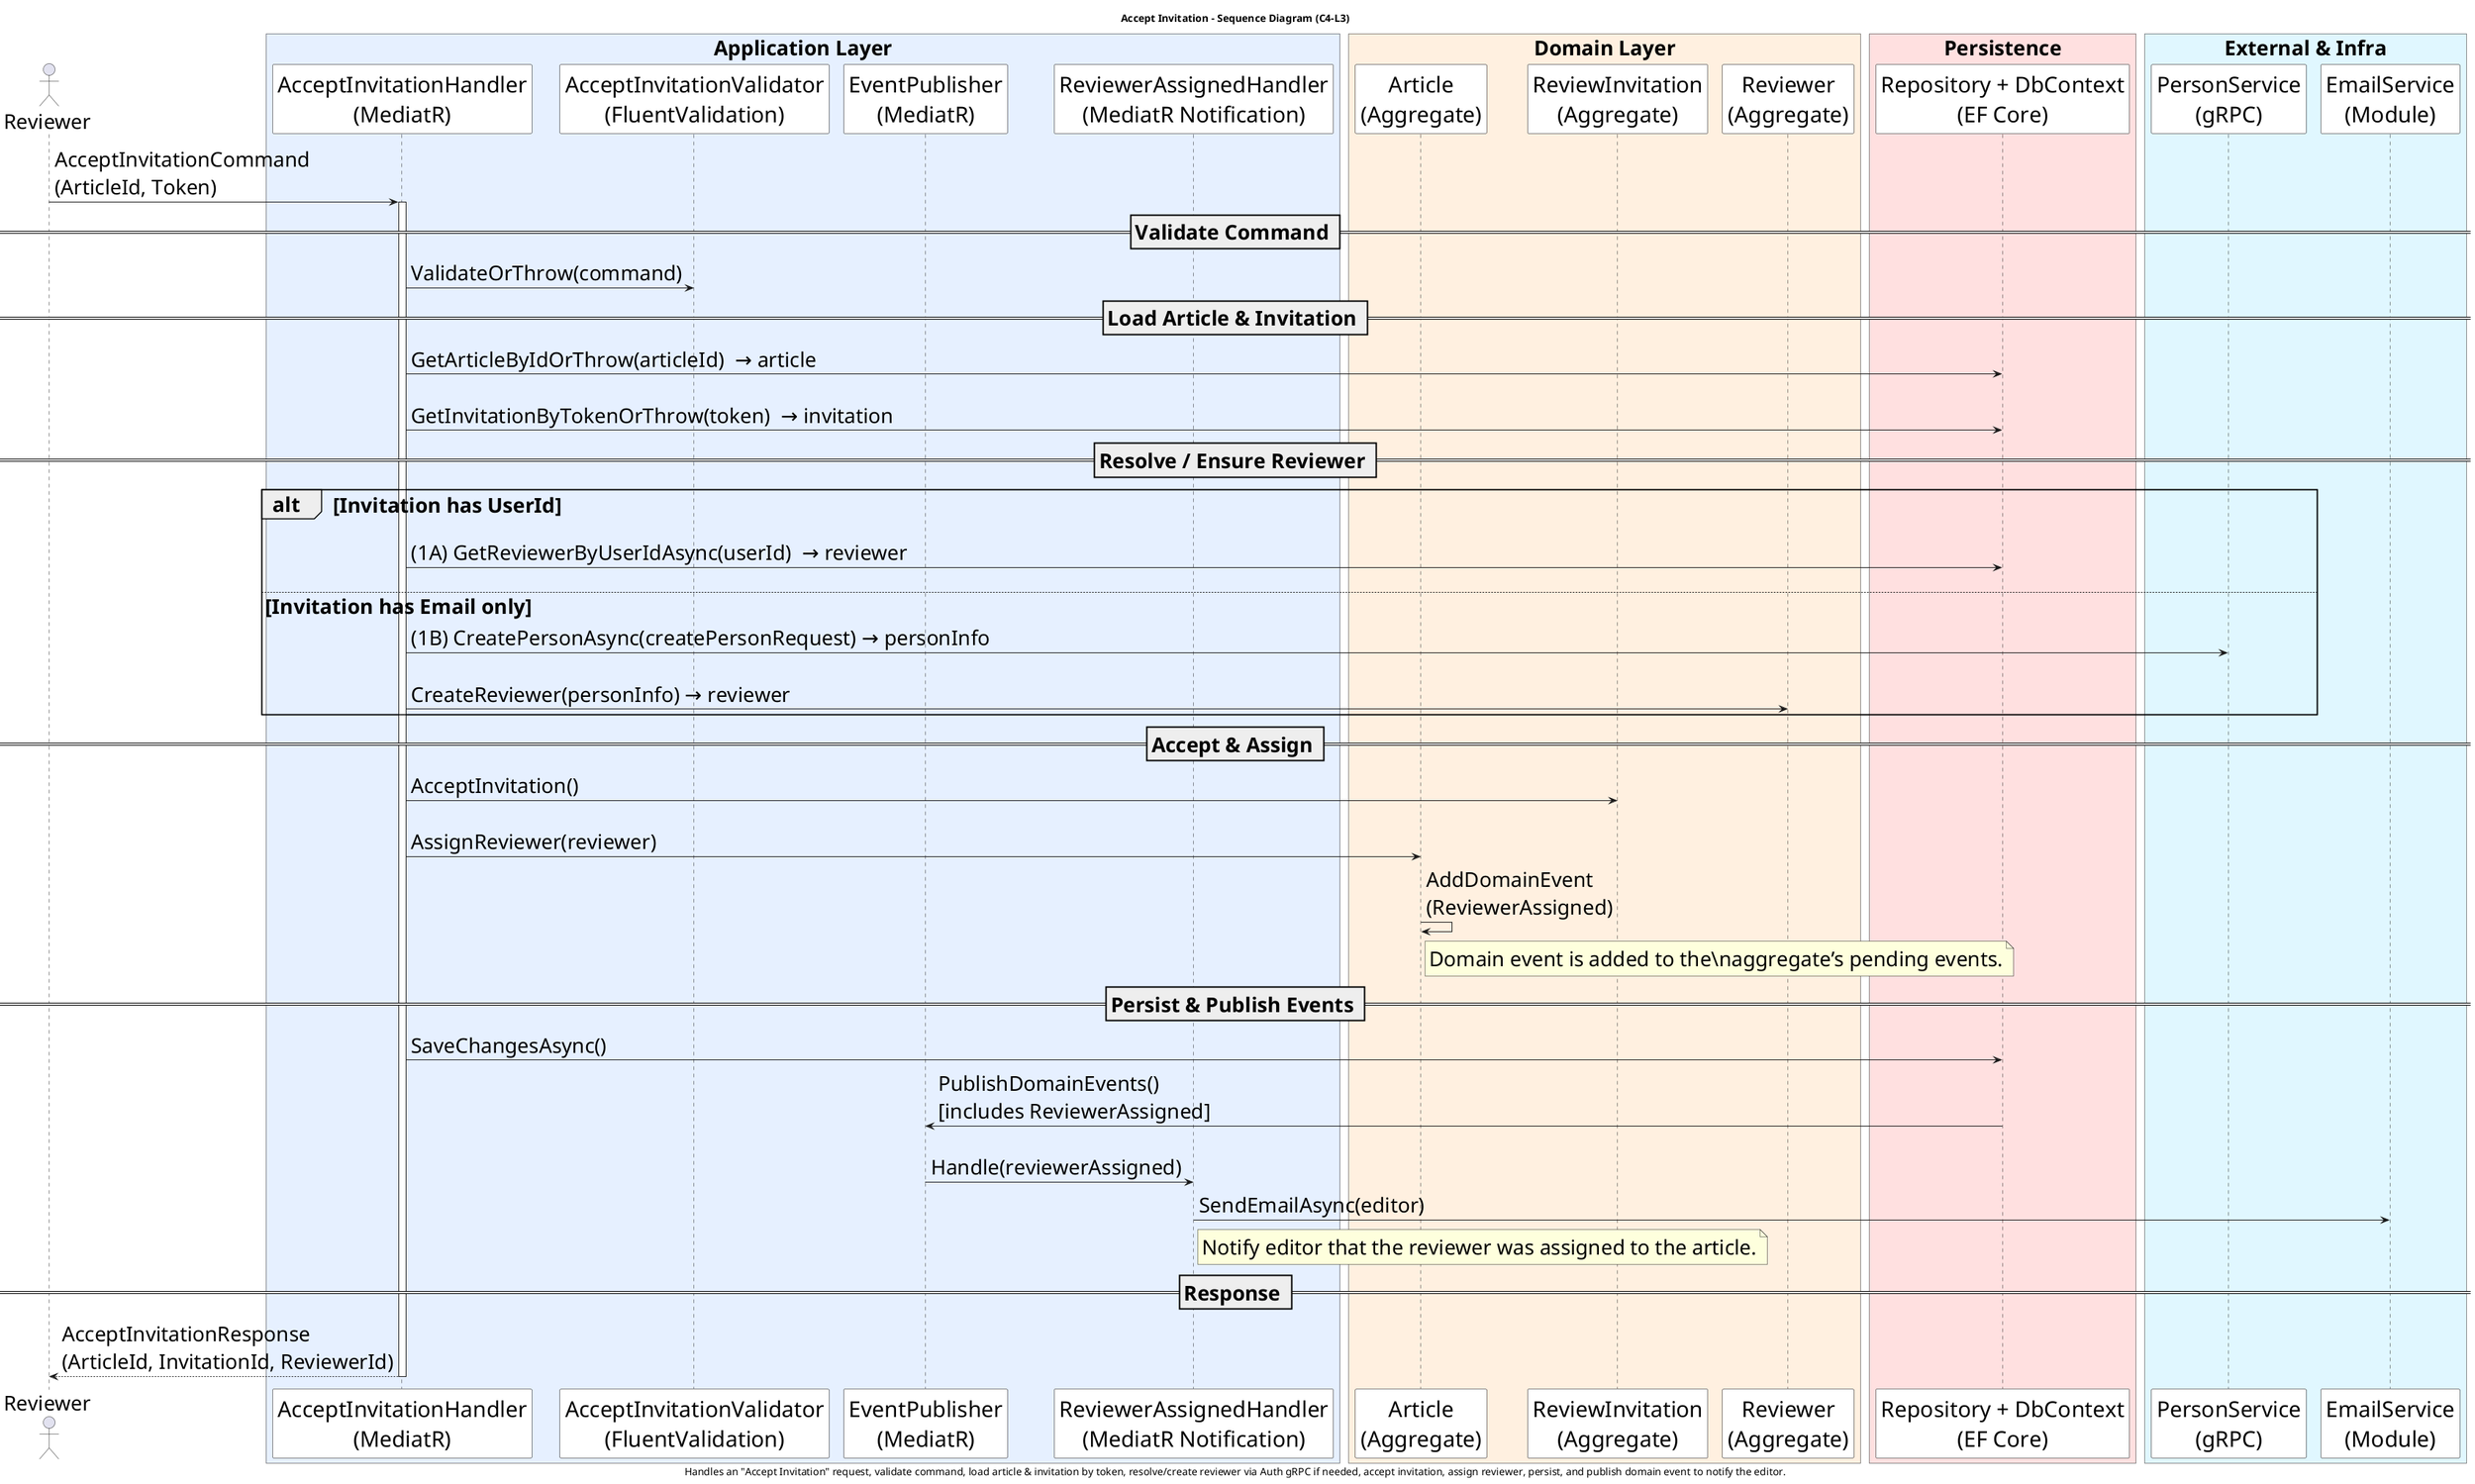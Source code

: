 @startuml
skinparam DefaultFontSize 28
skinparam participant {
  FontSize 30
  BackgroundColor White
  BorderColor Black
}
skinparam ParticipantPadding 5
skinparam BoxPadding 5
skinparam ParticipantBackgroundColor<<Service>> #F2F2F2

'skinparam SequenceDividerFontSize 28
'skinparam SequenceDividerFontStyle bold
'skinparam SequenceDividerBackgroundColor #F3F6FF
'skinparam SequenceDividerBorderColor #C6D1FF


title Accept Invitation – Sequence Diagram (C4-L3)
caption Handles an "Accept Invitation" request, validate command, load article & invitation by token, resolve/create reviewer via Auth gRPC if needed, accept invitation, assign reviewer, persist, and publish domain event to notify the editor.

actor Client as "Reviewer"

box " Application Layer " #E6F0FF
  participant Handler as "AcceptInvitationHandler\n(MediatR)"
  participant Validator as "AcceptInvitationValidator\n(FluentValidation)"
  participant EventPub as "EventPublisher\n(MediatR)"
  participant RAssignedH as "ReviewerAssignedHandler\n(MediatR Notification)"
end box

box " Domain Layer " #FFF0E0
  participant Article as "Article\n(Aggregate)"
  participant Invitation as "ReviewInvitation\n(Aggregate)"
  participant Reviewer as "Reviewer\n(Aggregate)"
end box

box " Persistence " #FFE0E0
  participant Persistence as "Repository + DbContext\n(EF Core)"
end box

box " External & Infra " #E0F7FF
  participant PersonSvc as "PersonService\n(gRPC)"
  participant EmailSvc as "EmailService\n(Module)"
end box

Client -> Handler : AcceptInvitationCommand\n(ArticleId, Token)
activate Handler

== Validate Command ==
Handler -> Validator : ValidateOrThrow(command)

== Load Article & Invitation ==
Handler -> Persistence : GetArticleByIdOrThrow(articleId)  → article
|||
Handler -> Persistence : GetInvitationByTokenOrThrow(token)  → invitation


== Resolve / Ensure Reviewer ==
alt Invitation has UserId
  Handler -> Persistence : (1A) GetReviewerByUserIdAsync(userId)  → reviewer
  |||
else Invitation has Email only
  Handler -> PersonSvc : (1B) CreatePersonAsync(createPersonRequest) → personInfo
  |||
  Handler -> Reviewer : CreateReviewer(personInfo) → reviewer
end

== Accept & Assign ==
Handler -> Invitation : AcceptInvitation()
|||
Handler -> Article : AssignReviewer(reviewer)
Article -> Article : AddDomainEvent\n(ReviewerAssigned)
note right of Article
  Domain event is added to the\naggregate’s pending events.
end note

== Persist & Publish Events ==
Handler -> Persistence : SaveChangesAsync()
Persistence -> EventPub : PublishDomainEvents()\n[includes ReviewerAssigned]
|||
EventPub -> RAssignedH : Handle(reviewerAssigned)
RAssignedH -> EmailSvc : SendEmailAsync(editor)
note right of RAssignedH
  Notify editor that the reviewer was assigned to the article.
end note

== Response ==
Handler --> Client : AcceptInvitationResponse\n(ArticleId, InvitationId, ReviewerId)
deactivate Handler
@enduml
